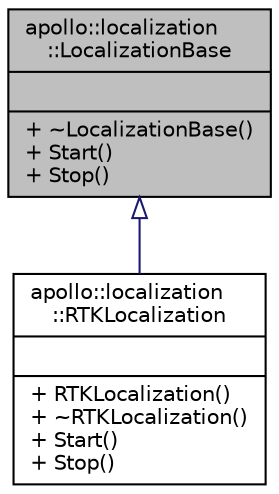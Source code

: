 digraph "apollo::localization::LocalizationBase"
{
  edge [fontname="Helvetica",fontsize="10",labelfontname="Helvetica",labelfontsize="10"];
  node [fontname="Helvetica",fontsize="10",shape=record];
  Node1 [label="{apollo::localization\l::LocalizationBase\n||+ ~LocalizationBase()\l+ Start()\l+ Stop()\l}",height=0.2,width=0.4,color="black", fillcolor="grey75", style="filled" fontcolor="black"];
  Node1 -> Node2 [dir="back",color="midnightblue",fontsize="10",style="solid",arrowtail="onormal",fontname="Helvetica"];
  Node2 [label="{apollo::localization\l::RTKLocalization\n||+ RTKLocalization()\l+ ~RTKLocalization()\l+ Start()\l+ Stop()\l}",height=0.2,width=0.4,color="black", fillcolor="white", style="filled",URL="$classapollo_1_1localization_1_1RTKLocalization.html",tooltip="generate localization info based on RTK "];
}
